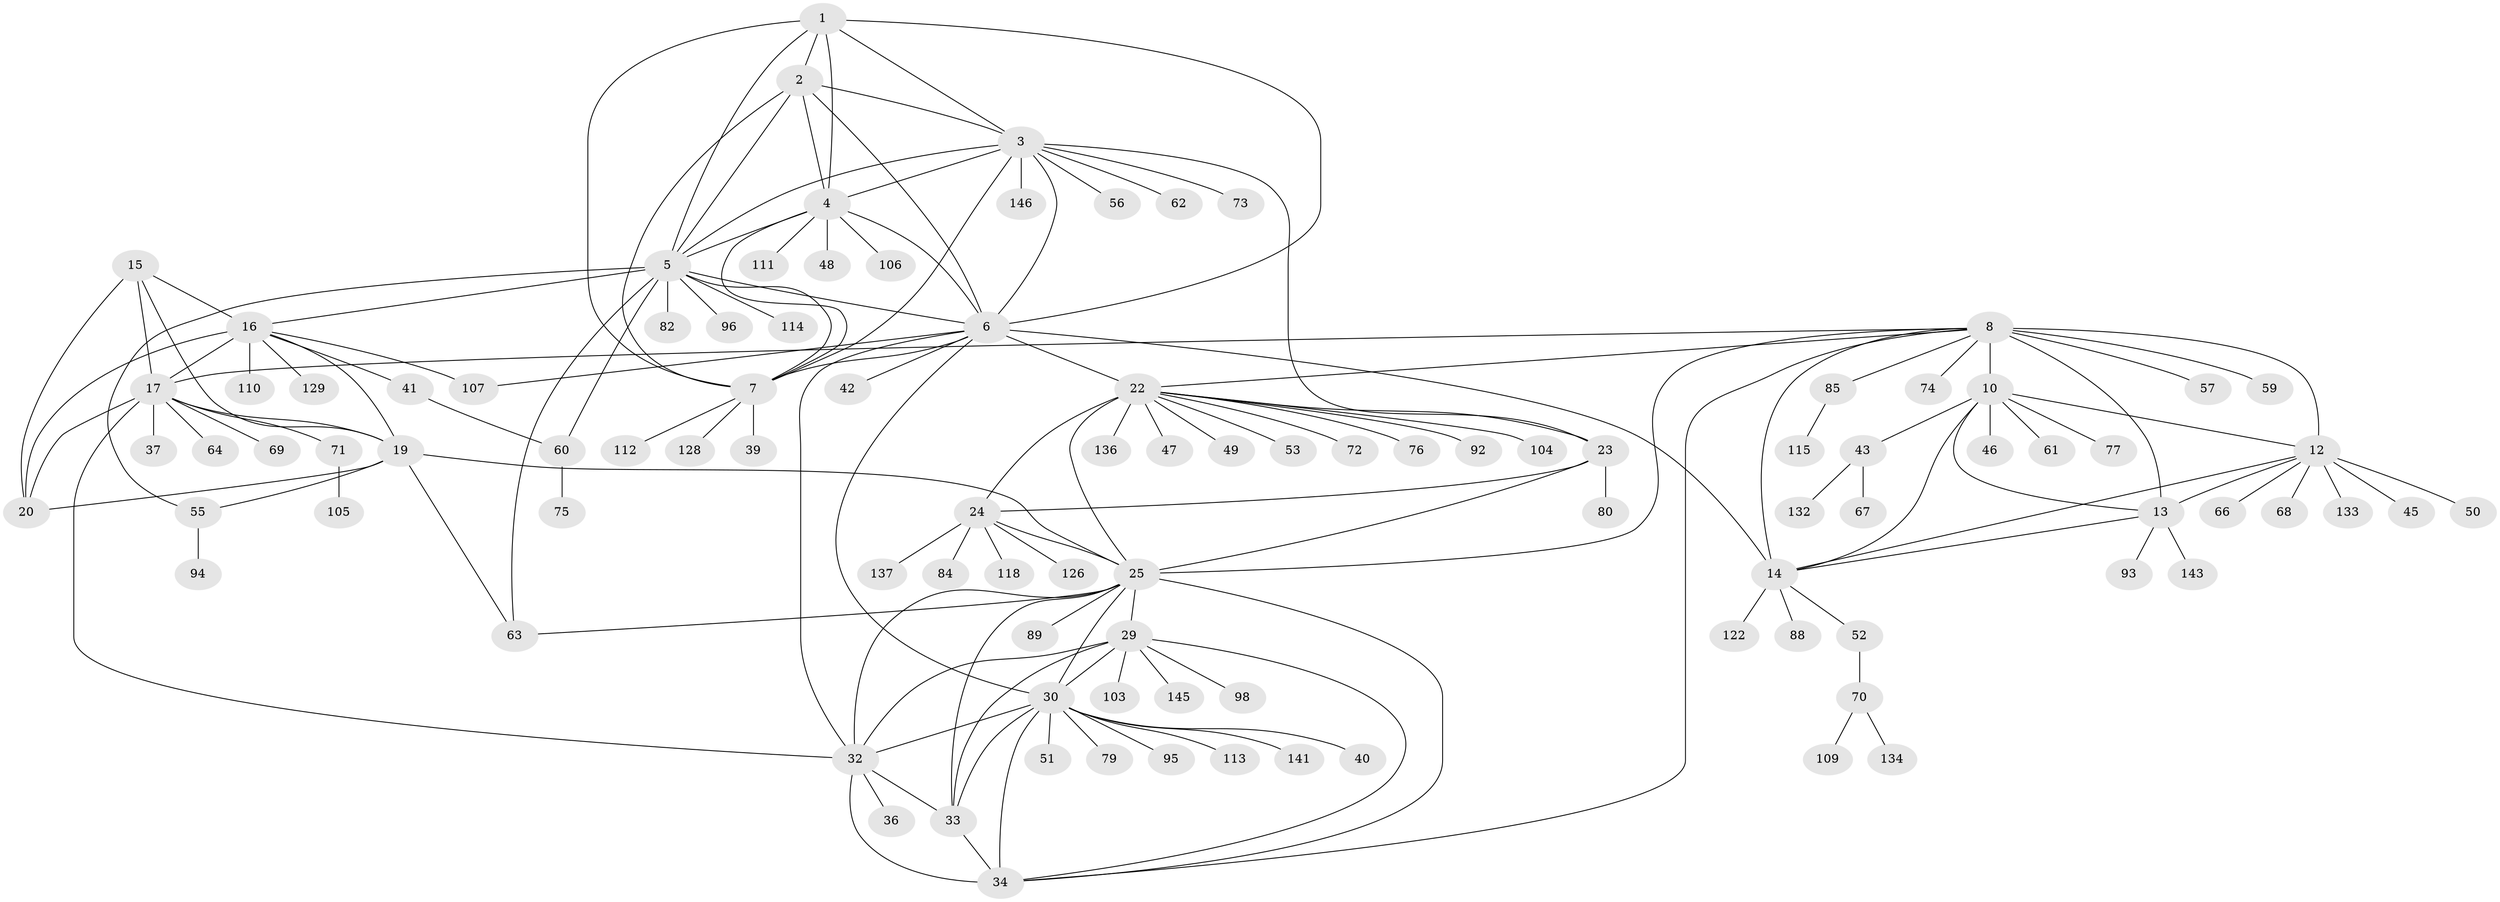 // original degree distribution, {6: 0.0273972602739726, 11: 0.0273972602739726, 9: 0.0547945205479452, 13: 0.02054794520547945, 12: 0.02054794520547945, 10: 0.04794520547945205, 8: 0.02054794520547945, 7: 0.02054794520547945, 1: 0.6164383561643836, 2: 0.10273972602739725, 3: 0.0410958904109589}
// Generated by graph-tools (version 1.1) at 2025/19/03/04/25 18:19:56]
// undirected, 102 vertices, 155 edges
graph export_dot {
graph [start="1"]
  node [color=gray90,style=filled];
  1;
  2;
  3;
  4;
  5;
  6 [super="+101+58"];
  7;
  8 [super="+9+90+11+87"];
  10;
  12;
  13;
  14;
  15;
  16;
  17 [super="+18+135+21+78+65"];
  19;
  20 [super="+86+120+127"];
  22 [super="+26+27+123"];
  23;
  24;
  25 [super="+28+100+139+44"];
  29;
  30;
  32 [super="+35"];
  33;
  34;
  36;
  37;
  39;
  40;
  41;
  42;
  43;
  45;
  46;
  47;
  48;
  49;
  50;
  51;
  52;
  53;
  55;
  56;
  57;
  59;
  60;
  61;
  62;
  63 [super="+108"];
  64;
  66;
  67;
  68;
  69;
  70;
  71;
  72;
  73;
  74;
  75;
  76;
  77;
  79;
  80;
  82;
  84 [super="+97"];
  85;
  88 [super="+131+121"];
  89;
  92 [super="+125"];
  93;
  94;
  95;
  96;
  98;
  103;
  104;
  105;
  106;
  107 [super="+142"];
  109;
  110;
  111;
  112;
  113 [super="+117"];
  114;
  115;
  118;
  122 [super="+144"];
  126;
  128;
  129;
  132;
  133;
  134;
  136;
  137;
  141;
  143;
  145;
  146;
  1 -- 2;
  1 -- 3;
  1 -- 4;
  1 -- 5;
  1 -- 6;
  1 -- 7;
  2 -- 3;
  2 -- 4;
  2 -- 5;
  2 -- 6;
  2 -- 7;
  3 -- 4;
  3 -- 5;
  3 -- 6;
  3 -- 7;
  3 -- 23;
  3 -- 56;
  3 -- 62;
  3 -- 73;
  3 -- 146;
  4 -- 5;
  4 -- 6;
  4 -- 7;
  4 -- 48;
  4 -- 106;
  4 -- 111;
  5 -- 6;
  5 -- 7;
  5 -- 16;
  5 -- 55;
  5 -- 60;
  5 -- 63;
  5 -- 82;
  5 -- 96;
  5 -- 114;
  6 -- 7;
  6 -- 14;
  6 -- 30;
  6 -- 42;
  6 -- 107;
  6 -- 22;
  6 -- 32;
  7 -- 39;
  7 -- 112;
  7 -- 128;
  8 -- 10 [weight=3];
  8 -- 12 [weight=3];
  8 -- 13 [weight=3];
  8 -- 14 [weight=3];
  8 -- 34;
  8 -- 57;
  8 -- 59;
  8 -- 85;
  8 -- 74;
  8 -- 22;
  8 -- 17;
  8 -- 25;
  10 -- 12;
  10 -- 13;
  10 -- 14;
  10 -- 43;
  10 -- 46;
  10 -- 61;
  10 -- 77;
  12 -- 13;
  12 -- 14;
  12 -- 45;
  12 -- 50;
  12 -- 66;
  12 -- 68;
  12 -- 133;
  13 -- 14;
  13 -- 93;
  13 -- 143;
  14 -- 52;
  14 -- 88;
  14 -- 122;
  15 -- 16;
  15 -- 17 [weight=3];
  15 -- 19;
  15 -- 20;
  16 -- 17 [weight=3];
  16 -- 19;
  16 -- 20;
  16 -- 41;
  16 -- 107;
  16 -- 110;
  16 -- 129;
  17 -- 19 [weight=3];
  17 -- 20 [weight=3];
  17 -- 32;
  17 -- 64;
  17 -- 37;
  17 -- 69;
  17 -- 71;
  19 -- 20;
  19 -- 25;
  19 -- 55;
  19 -- 63;
  22 -- 23 [weight=3];
  22 -- 24 [weight=3];
  22 -- 25 [weight=6];
  22 -- 49;
  22 -- 104;
  22 -- 76;
  22 -- 47;
  22 -- 53;
  22 -- 92;
  22 -- 72;
  22 -- 136;
  23 -- 24;
  23 -- 25 [weight=2];
  23 -- 80;
  24 -- 25 [weight=2];
  24 -- 84;
  24 -- 118;
  24 -- 126;
  24 -- 137;
  25 -- 63;
  25 -- 32 [weight=2];
  25 -- 33;
  25 -- 34;
  25 -- 89;
  25 -- 29;
  25 -- 30;
  29 -- 30;
  29 -- 32 [weight=2];
  29 -- 33;
  29 -- 34;
  29 -- 98;
  29 -- 103;
  29 -- 145;
  30 -- 32 [weight=2];
  30 -- 33;
  30 -- 34;
  30 -- 40;
  30 -- 51;
  30 -- 79;
  30 -- 95;
  30 -- 113;
  30 -- 141;
  32 -- 33 [weight=2];
  32 -- 34 [weight=2];
  32 -- 36;
  33 -- 34;
  41 -- 60;
  43 -- 67;
  43 -- 132;
  52 -- 70;
  55 -- 94;
  60 -- 75;
  70 -- 109;
  70 -- 134;
  71 -- 105;
  85 -- 115;
}
